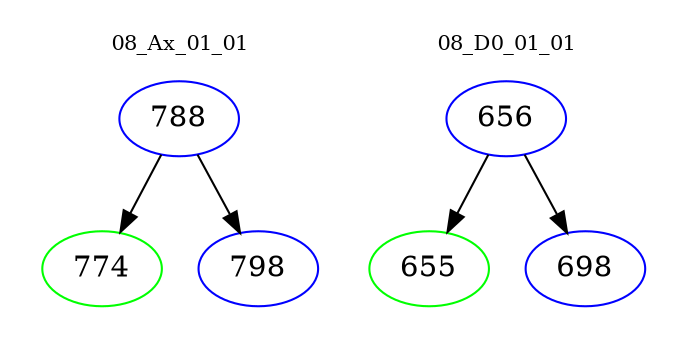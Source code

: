 digraph{
subgraph cluster_0 {
color = white
label = "08_Ax_01_01";
fontsize=10;
T0_788 [label="788", color="blue"]
T0_788 -> T0_774 [color="black"]
T0_774 [label="774", color="green"]
T0_788 -> T0_798 [color="black"]
T0_798 [label="798", color="blue"]
}
subgraph cluster_1 {
color = white
label = "08_D0_01_01";
fontsize=10;
T1_656 [label="656", color="blue"]
T1_656 -> T1_655 [color="black"]
T1_655 [label="655", color="green"]
T1_656 -> T1_698 [color="black"]
T1_698 [label="698", color="blue"]
}
}
